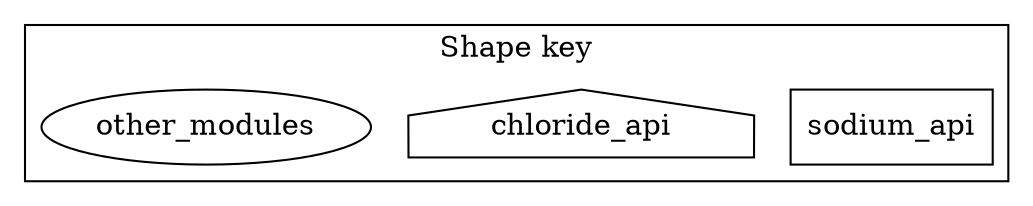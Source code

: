 digraph {
    rankdir=TB;
    subgraph cluster_1 {
        label="Shape key";
        sodium_api [shape="box"];
        chloride_api [shape="house"];
        other_modules;
    }
}
